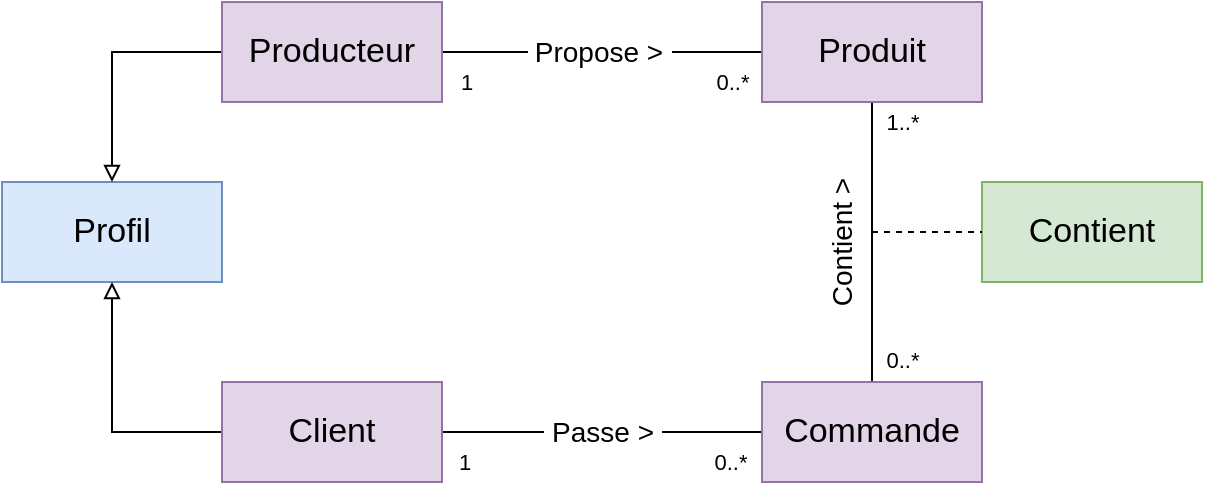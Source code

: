<mxfile version="21.3.8" type="github">
  <diagram name="Page-1" id="UYyH873m-gOkz4S2DToJ">
    <mxGraphModel dx="1050" dy="573" grid="1" gridSize="10" guides="1" tooltips="1" connect="1" arrows="1" fold="1" page="1" pageScale="1" pageWidth="827" pageHeight="1169" math="0" shadow="0">
      <root>
        <mxCell id="0" />
        <mxCell id="1" parent="0" />
        <mxCell id="pu2N41buwXAeAFzxyi0D-1" value="Profil" style="html=1;whiteSpace=wrap;fontSize=17;fillColor=#dae8fc;strokeColor=#6c8ebf;" vertex="1" parent="1">
          <mxGeometry x="50" y="240" width="110" height="50" as="geometry" />
        </mxCell>
        <mxCell id="pu2N41buwXAeAFzxyi0D-12" style="edgeStyle=orthogonalEdgeStyle;rounded=0;orthogonalLoop=1;jettySize=auto;html=1;entryX=0.5;entryY=1;entryDx=0;entryDy=0;exitX=0;exitY=0.5;exitDx=0;exitDy=0;endArrow=block;endFill=0;" edge="1" parent="1" source="pu2N41buwXAeAFzxyi0D-2" target="pu2N41buwXAeAFzxyi0D-1">
          <mxGeometry relative="1" as="geometry" />
        </mxCell>
        <mxCell id="pu2N41buwXAeAFzxyi0D-16" style="edgeStyle=orthogonalEdgeStyle;rounded=0;orthogonalLoop=1;jettySize=auto;html=1;entryX=0;entryY=0.5;entryDx=0;entryDy=0;endArrow=none;endFill=0;" edge="1" parent="1" source="pu2N41buwXAeAFzxyi0D-2" target="pu2N41buwXAeAFzxyi0D-5">
          <mxGeometry relative="1" as="geometry" />
        </mxCell>
        <mxCell id="pu2N41buwXAeAFzxyi0D-18" value="&lt;font style=&quot;font-size: 14px;&quot;&gt;&amp;nbsp;Passe &amp;gt;&amp;nbsp;&lt;/font&gt;" style="edgeLabel;html=1;align=center;verticalAlign=middle;resizable=0;points=[];" vertex="1" connectable="0" parent="pu2N41buwXAeAFzxyi0D-16">
          <mxGeometry x="0.09" relative="1" as="geometry">
            <mxPoint x="-7" as="offset" />
          </mxGeometry>
        </mxCell>
        <mxCell id="pu2N41buwXAeAFzxyi0D-19" value="1" style="edgeLabel;html=1;align=center;verticalAlign=middle;resizable=0;points=[];" vertex="1" connectable="0" parent="pu2N41buwXAeAFzxyi0D-16">
          <mxGeometry x="-0.868" relative="1" as="geometry">
            <mxPoint y="15" as="offset" />
          </mxGeometry>
        </mxCell>
        <mxCell id="pu2N41buwXAeAFzxyi0D-22" value="0..*" style="edgeLabel;html=1;align=center;verticalAlign=middle;resizable=0;points=[];" vertex="1" connectable="0" parent="pu2N41buwXAeAFzxyi0D-16">
          <mxGeometry x="0.851" relative="1" as="geometry">
            <mxPoint x="-4" y="15" as="offset" />
          </mxGeometry>
        </mxCell>
        <mxCell id="pu2N41buwXAeAFzxyi0D-2" value="Client" style="html=1;whiteSpace=wrap;fontSize=17;fillColor=#e1d5e7;strokeColor=#9673a6;" vertex="1" parent="1">
          <mxGeometry x="160" y="340" width="110" height="50" as="geometry" />
        </mxCell>
        <mxCell id="pu2N41buwXAeAFzxyi0D-11" style="edgeStyle=orthogonalEdgeStyle;rounded=0;orthogonalLoop=1;jettySize=auto;html=1;exitX=0;exitY=0.5;exitDx=0;exitDy=0;endArrow=block;endFill=0;" edge="1" parent="1" source="pu2N41buwXAeAFzxyi0D-3" target="pu2N41buwXAeAFzxyi0D-1">
          <mxGeometry relative="1" as="geometry" />
        </mxCell>
        <mxCell id="pu2N41buwXAeAFzxyi0D-15" style="edgeStyle=orthogonalEdgeStyle;rounded=0;orthogonalLoop=1;jettySize=auto;html=1;entryX=0;entryY=0.5;entryDx=0;entryDy=0;endArrow=none;endFill=0;" edge="1" parent="1" source="pu2N41buwXAeAFzxyi0D-3" target="pu2N41buwXAeAFzxyi0D-4">
          <mxGeometry relative="1" as="geometry" />
        </mxCell>
        <mxCell id="pu2N41buwXAeAFzxyi0D-17" value="&lt;font style=&quot;font-size: 14px;&quot;&gt;&amp;nbsp;Propose &amp;gt;&amp;nbsp;&lt;/font&gt;" style="edgeLabel;html=1;align=center;verticalAlign=middle;resizable=0;points=[];" vertex="1" connectable="0" parent="pu2N41buwXAeAFzxyi0D-15">
          <mxGeometry x="-0.094" y="-1" relative="1" as="geometry">
            <mxPoint x="5" y="-1" as="offset" />
          </mxGeometry>
        </mxCell>
        <mxCell id="pu2N41buwXAeAFzxyi0D-20" value="1" style="edgeLabel;html=1;align=center;verticalAlign=middle;resizable=0;points=[];" vertex="1" connectable="0" parent="pu2N41buwXAeAFzxyi0D-15">
          <mxGeometry x="-0.85" relative="1" as="geometry">
            <mxPoint y="15" as="offset" />
          </mxGeometry>
        </mxCell>
        <mxCell id="pu2N41buwXAeAFzxyi0D-21" value="0..*" style="edgeLabel;html=1;align=center;verticalAlign=middle;resizable=0;points=[];" vertex="1" connectable="0" parent="pu2N41buwXAeAFzxyi0D-15">
          <mxGeometry x="0.879" y="-1" relative="1" as="geometry">
            <mxPoint x="-6" y="14" as="offset" />
          </mxGeometry>
        </mxCell>
        <mxCell id="pu2N41buwXAeAFzxyi0D-3" value="Producteur" style="html=1;whiteSpace=wrap;fontSize=17;fillColor=#e1d5e7;strokeColor=#9673a6;" vertex="1" parent="1">
          <mxGeometry x="160" y="150" width="110" height="50" as="geometry" />
        </mxCell>
        <mxCell id="pu2N41buwXAeAFzxyi0D-13" style="edgeStyle=orthogonalEdgeStyle;rounded=0;orthogonalLoop=1;jettySize=auto;html=1;endArrow=none;endFill=0;" edge="1" parent="1" source="pu2N41buwXAeAFzxyi0D-4" target="pu2N41buwXAeAFzxyi0D-5">
          <mxGeometry relative="1" as="geometry">
            <Array as="points">
              <mxPoint x="485" y="280" />
              <mxPoint x="485" y="280" />
            </Array>
          </mxGeometry>
        </mxCell>
        <mxCell id="pu2N41buwXAeAFzxyi0D-23" value="1..*" style="edgeLabel;html=1;align=center;verticalAlign=middle;resizable=0;points=[];" vertex="1" connectable="0" parent="pu2N41buwXAeAFzxyi0D-13">
          <mxGeometry x="-0.741" y="-1" relative="1" as="geometry">
            <mxPoint x="16" y="-8" as="offset" />
          </mxGeometry>
        </mxCell>
        <mxCell id="pu2N41buwXAeAFzxyi0D-24" value="0..*" style="edgeLabel;html=1;align=center;verticalAlign=middle;resizable=0;points=[];" vertex="1" connectable="0" parent="pu2N41buwXAeAFzxyi0D-13">
          <mxGeometry x="0.835" y="-1" relative="1" as="geometry">
            <mxPoint x="16" as="offset" />
          </mxGeometry>
        </mxCell>
        <mxCell id="pu2N41buwXAeAFzxyi0D-25" value="&lt;font style=&quot;font-size: 14px;&quot;&gt;&amp;nbsp;Contient &amp;gt;&amp;nbsp;&lt;/font&gt;" style="edgeLabel;html=1;align=center;verticalAlign=middle;resizable=0;points=[];rotation=-90;" vertex="1" connectable="0" parent="pu2N41buwXAeAFzxyi0D-13">
          <mxGeometry x="0.175" y="-1" relative="1" as="geometry">
            <mxPoint x="-14" y="-12" as="offset" />
          </mxGeometry>
        </mxCell>
        <mxCell id="pu2N41buwXAeAFzxyi0D-4" value="Produit" style="html=1;whiteSpace=wrap;fontSize=17;fillColor=#e1d5e7;strokeColor=#9673a6;" vertex="1" parent="1">
          <mxGeometry x="430" y="150" width="110" height="50" as="geometry" />
        </mxCell>
        <mxCell id="pu2N41buwXAeAFzxyi0D-5" value="Commande" style="html=1;whiteSpace=wrap;fontSize=17;fillColor=#e1d5e7;strokeColor=#9673a6;" vertex="1" parent="1">
          <mxGeometry x="430" y="340" width="110" height="50" as="geometry" />
        </mxCell>
        <mxCell id="pu2N41buwXAeAFzxyi0D-6" value="Contient" style="html=1;whiteSpace=wrap;fontSize=17;fillColor=#d5e8d4;strokeColor=#82b366;" vertex="1" parent="1">
          <mxGeometry x="540" y="240" width="110" height="50" as="geometry" />
        </mxCell>
        <mxCell id="pu2N41buwXAeAFzxyi0D-26" value="" style="line;strokeWidth=1;fillColor=none;align=left;verticalAlign=middle;spacingTop=-1;spacingLeft=3;spacingRight=3;rotatable=0;labelPosition=right;points=[];portConstraint=eastwest;strokeColor=inherit;dashed=1;" vertex="1" parent="1">
          <mxGeometry x="485" y="261" width="55" height="8" as="geometry" />
        </mxCell>
      </root>
    </mxGraphModel>
  </diagram>
</mxfile>

